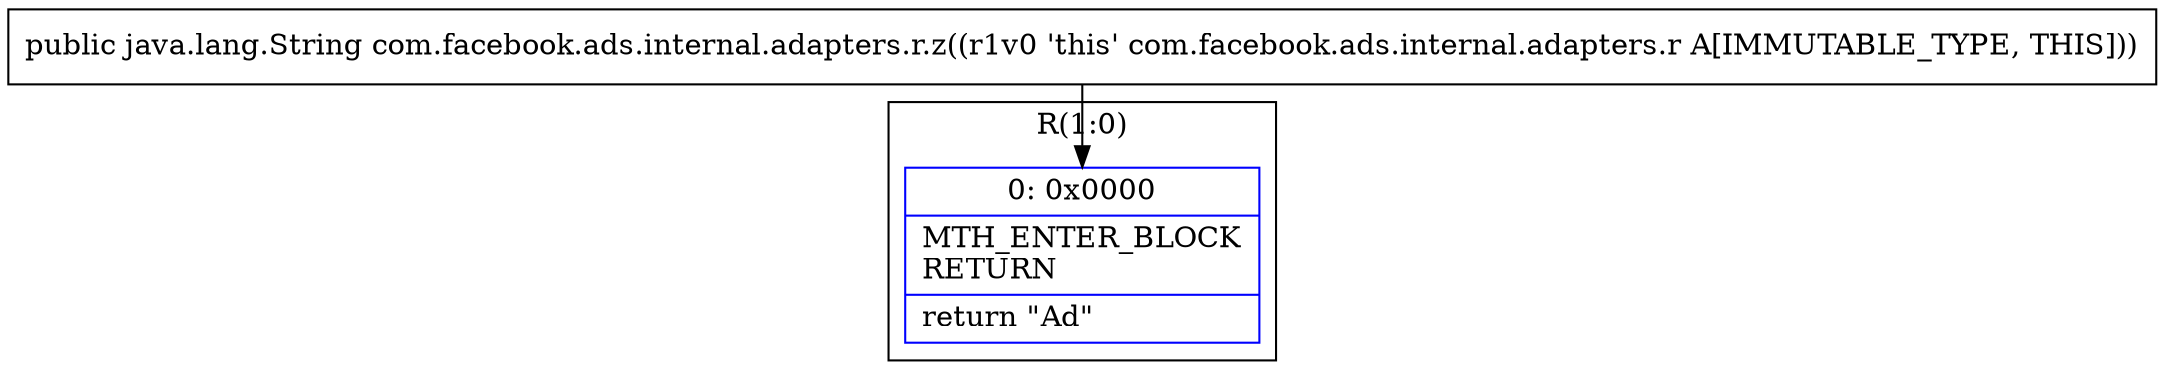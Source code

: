 digraph "CFG forcom.facebook.ads.internal.adapters.r.z()Ljava\/lang\/String;" {
subgraph cluster_Region_641463543 {
label = "R(1:0)";
node [shape=record,color=blue];
Node_0 [shape=record,label="{0\:\ 0x0000|MTH_ENTER_BLOCK\lRETURN\l|return \"Ad\"\l}"];
}
MethodNode[shape=record,label="{public java.lang.String com.facebook.ads.internal.adapters.r.z((r1v0 'this' com.facebook.ads.internal.adapters.r A[IMMUTABLE_TYPE, THIS])) }"];
MethodNode -> Node_0;
}

